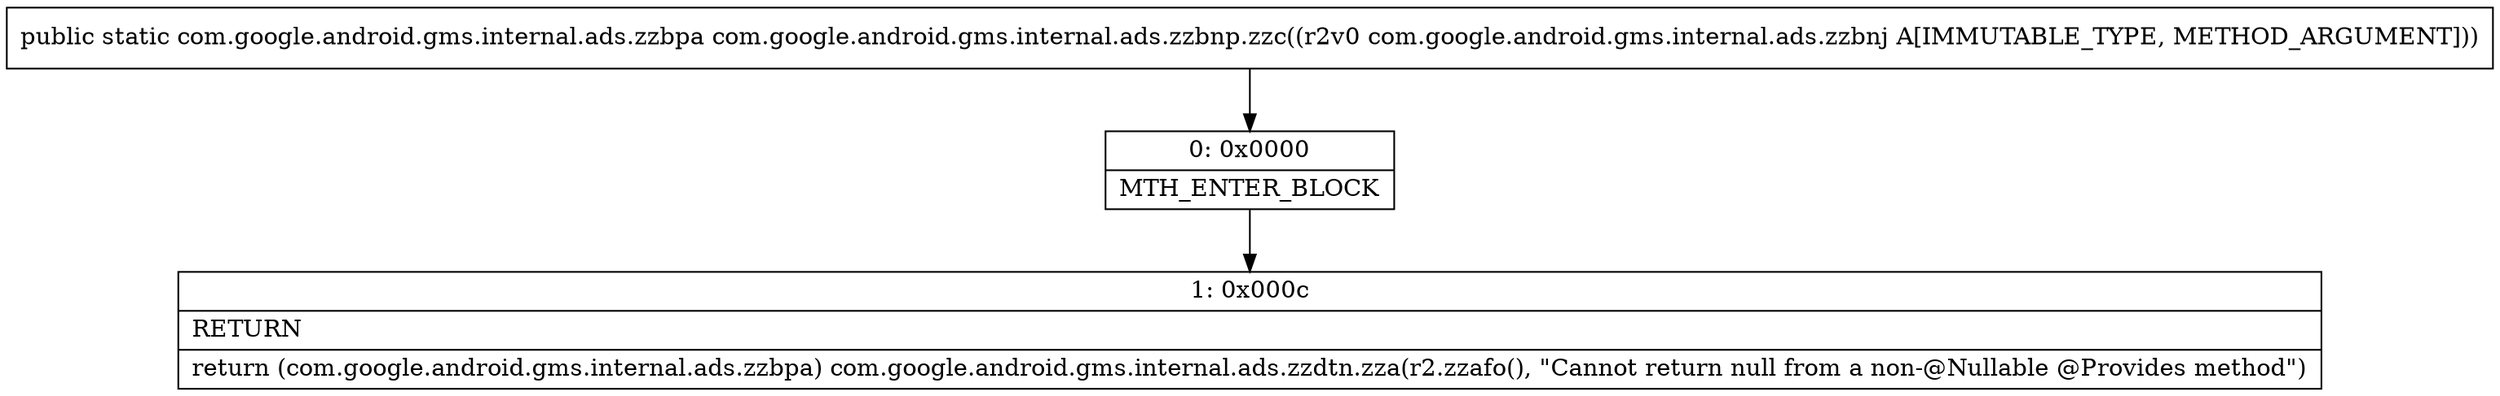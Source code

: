 digraph "CFG forcom.google.android.gms.internal.ads.zzbnp.zzc(Lcom\/google\/android\/gms\/internal\/ads\/zzbnj;)Lcom\/google\/android\/gms\/internal\/ads\/zzbpa;" {
Node_0 [shape=record,label="{0\:\ 0x0000|MTH_ENTER_BLOCK\l}"];
Node_1 [shape=record,label="{1\:\ 0x000c|RETURN\l|return (com.google.android.gms.internal.ads.zzbpa) com.google.android.gms.internal.ads.zzdtn.zza(r2.zzafo(), \"Cannot return null from a non\-@Nullable @Provides method\")\l}"];
MethodNode[shape=record,label="{public static com.google.android.gms.internal.ads.zzbpa com.google.android.gms.internal.ads.zzbnp.zzc((r2v0 com.google.android.gms.internal.ads.zzbnj A[IMMUTABLE_TYPE, METHOD_ARGUMENT])) }"];
MethodNode -> Node_0;
Node_0 -> Node_1;
}

